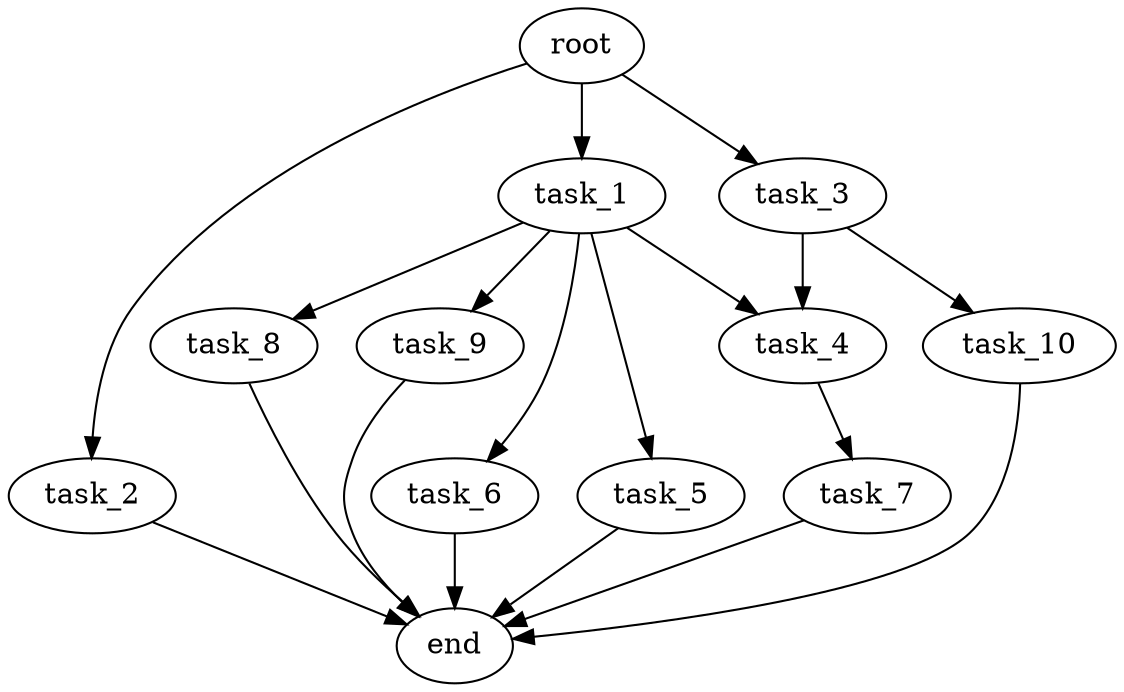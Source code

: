 digraph G {
  root [size="0.000000e+00"];
  task_1 [size="1.026795e+10"];
  task_2 [size="8.459077e+10"];
  task_3 [size="8.511809e+10"];
  task_4 [size="2.851345e+10"];
  task_5 [size="7.631405e+10"];
  task_6 [size="2.728640e+10"];
  task_7 [size="9.053157e+10"];
  task_8 [size="1.474339e+10"];
  task_9 [size="4.375288e+10"];
  task_10 [size="9.464186e+10"];
  end [size="0.000000e+00"];

  root -> task_1 [size="1.000000e-12"];
  root -> task_2 [size="1.000000e-12"];
  root -> task_3 [size="1.000000e-12"];
  task_1 -> task_4 [size="1.425673e+08"];
  task_1 -> task_5 [size="7.631405e+08"];
  task_1 -> task_6 [size="2.728640e+08"];
  task_1 -> task_8 [size="1.474339e+08"];
  task_1 -> task_9 [size="4.375288e+08"];
  task_2 -> end [size="1.000000e-12"];
  task_3 -> task_4 [size="1.425673e+08"];
  task_3 -> task_10 [size="9.464186e+08"];
  task_4 -> task_7 [size="9.053157e+08"];
  task_5 -> end [size="1.000000e-12"];
  task_6 -> end [size="1.000000e-12"];
  task_7 -> end [size="1.000000e-12"];
  task_8 -> end [size="1.000000e-12"];
  task_9 -> end [size="1.000000e-12"];
  task_10 -> end [size="1.000000e-12"];
}
